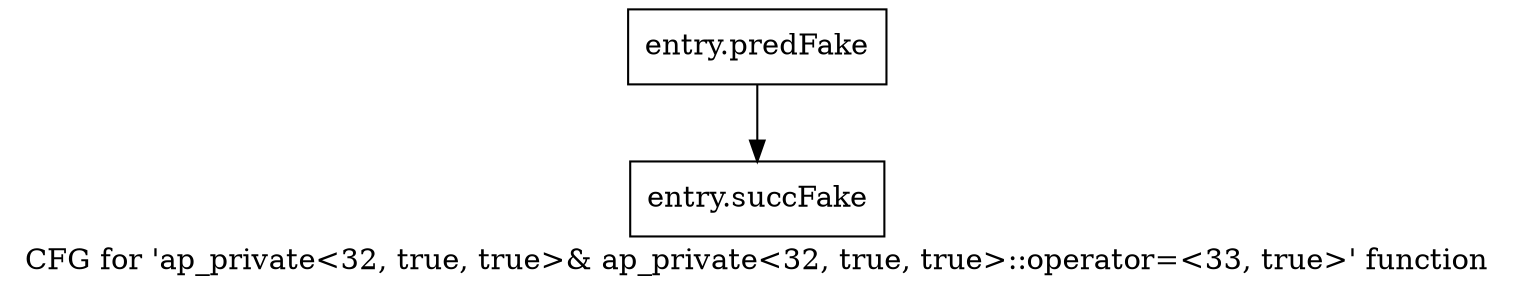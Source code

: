 digraph "CFG for 'ap_private\<32, true, true\>& ap_private\<32, true, true\>::operator=\<33, true\>' function" {
	label="CFG for 'ap_private\<32, true, true\>& ap_private\<32, true, true\>::operator=\<33, true\>' function";

	Node0x5932000 [shape=record,filename="",linenumber="",label="{entry.predFake}"];
	Node0x5932000 -> Node0x5ac8280[ callList="" memoryops="" filename="/home/omerfaruk/tools/Xilinx/Vitis_HLS/2023.2/include/etc/ap_private.h" execusionnum="14"];
	Node0x5ac8280 [shape=record,filename="/home/omerfaruk/tools/Xilinx/Vitis_HLS/2023.2/include/etc/ap_private.h",linenumber="1463",label="{entry.succFake}"];
}
